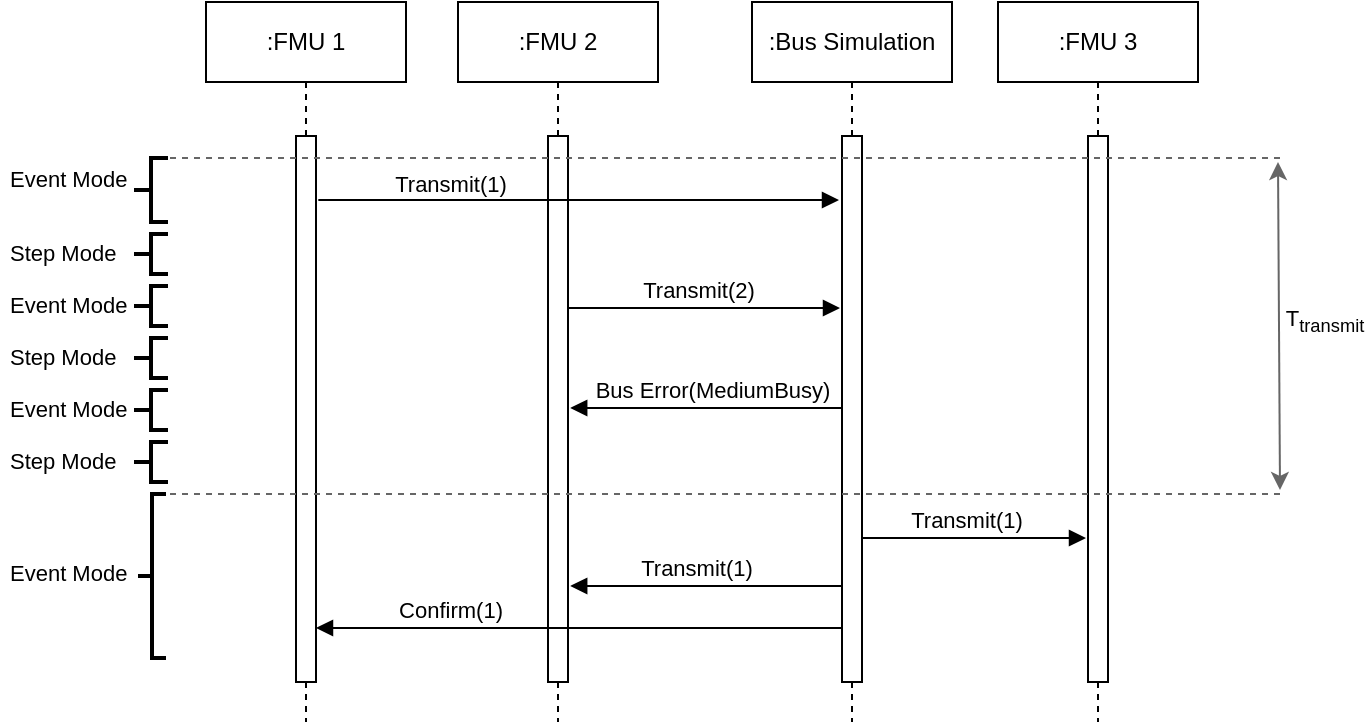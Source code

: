 <mxfile version="26.0.6">
  <diagram name="Page-1" id="jfDPjmeBoqaj9LgaB9-a">
    <mxGraphModel dx="961" dy="202" grid="1" gridSize="10" guides="1" tooltips="1" connect="1" arrows="1" fold="1" page="1" pageScale="1" pageWidth="600" pageHeight="360" background="#ffffff" math="0" shadow="0">
      <root>
        <mxCell id="0" />
        <mxCell id="1" parent="0" />
        <mxCell id="vxsfNnPH6Yml3z-2CLUS-1" value=":FMU 1" style="shape=umlLifeline;perimeter=lifelinePerimeter;whiteSpace=wrap;html=1;container=1;dropTarget=0;collapsible=0;recursiveResize=0;outlineConnect=0;portConstraint=eastwest;newEdgeStyle={&quot;edgeStyle&quot;:&quot;elbowEdgeStyle&quot;,&quot;elbow&quot;:&quot;vertical&quot;,&quot;curved&quot;:0,&quot;rounded&quot;:0};" parent="1" vertex="1">
          <mxGeometry x="13" y="40" width="100" height="360" as="geometry" />
        </mxCell>
        <mxCell id="vxsfNnPH6Yml3z-2CLUS-2" value=":Bus Simulation" style="shape=umlLifeline;perimeter=lifelinePerimeter;whiteSpace=wrap;html=1;container=1;dropTarget=0;collapsible=0;recursiveResize=0;outlineConnect=0;portConstraint=eastwest;newEdgeStyle={&quot;edgeStyle&quot;:&quot;elbowEdgeStyle&quot;,&quot;elbow&quot;:&quot;vertical&quot;,&quot;curved&quot;:0,&quot;rounded&quot;:0};" parent="1" vertex="1">
          <mxGeometry x="286" y="40" width="100" height="360" as="geometry" />
        </mxCell>
        <mxCell id="vxsfNnPH6Yml3z-2CLUS-3" value=":FMU 3" style="shape=umlLifeline;perimeter=lifelinePerimeter;whiteSpace=wrap;html=1;container=1;dropTarget=0;collapsible=0;recursiveResize=0;outlineConnect=0;portConstraint=eastwest;newEdgeStyle={&quot;edgeStyle&quot;:&quot;elbowEdgeStyle&quot;,&quot;elbow&quot;:&quot;vertical&quot;,&quot;curved&quot;:0,&quot;rounded&quot;:0};" parent="1" vertex="1">
          <mxGeometry x="409" y="40" width="100" height="360" as="geometry" />
        </mxCell>
        <mxCell id="vxsfNnPH6Yml3z-2CLUS-5" value="Transmit(1)" style="html=1;verticalAlign=bottom;endArrow=block;edgeStyle=elbowEdgeStyle;elbow=vertical;curved=0;rounded=0;exitX=-0.1;exitY=0.665;exitDx=0;exitDy=0;exitPerimeter=0;" parent="1" edge="1">
          <mxGeometry width="80" relative="1" as="geometry">
            <mxPoint x="333" y="308" as="sourcePoint" />
            <mxPoint x="453" y="308" as="targetPoint" />
            <Array as="points" />
            <mxPoint as="offset" />
          </mxGeometry>
        </mxCell>
        <mxCell id="vxsfNnPH6Yml3z-2CLUS-7" value=":FMU 2" style="shape=umlLifeline;perimeter=lifelinePerimeter;whiteSpace=wrap;html=1;container=1;dropTarget=0;collapsible=0;recursiveResize=0;outlineConnect=0;portConstraint=eastwest;newEdgeStyle={&quot;edgeStyle&quot;:&quot;elbowEdgeStyle&quot;,&quot;elbow&quot;:&quot;vertical&quot;,&quot;curved&quot;:0,&quot;rounded&quot;:0};" parent="1" vertex="1">
          <mxGeometry x="139" y="40" width="100" height="360" as="geometry" />
        </mxCell>
        <mxCell id="vxsfNnPH6Yml3z-2CLUS-8" value="Transmit(2)" style="html=1;verticalAlign=bottom;endArrow=block;edgeStyle=elbowEdgeStyle;elbow=vertical;curved=0;rounded=0;" parent="1" edge="1">
          <mxGeometry width="80" relative="1" as="geometry">
            <mxPoint x="188.667" y="193.0" as="sourcePoint" />
            <mxPoint x="330" y="193" as="targetPoint" />
            <Array as="points">
              <mxPoint x="290" y="193" />
              <mxPoint x="280" y="183" />
              <mxPoint x="300" y="183" />
              <mxPoint x="160" y="183" />
            </Array>
          </mxGeometry>
        </mxCell>
        <mxCell id="vxsfNnPH6Yml3z-2CLUS-9" value="Bus Error(MediumBusy)" style="html=1;verticalAlign=bottom;endArrow=block;edgeStyle=elbowEdgeStyle;elbow=vertical;curved=0;rounded=0;" parent="1" edge="1">
          <mxGeometry x="-0.009" width="80" relative="1" as="geometry">
            <mxPoint x="336" y="243" as="sourcePoint" />
            <mxPoint x="195.1" y="243" as="targetPoint" />
            <Array as="points">
              <mxPoint x="306" y="243" />
              <mxPoint x="296" y="243" />
              <mxPoint x="316" y="313" />
              <mxPoint x="296" y="323" />
              <mxPoint x="176" y="283" />
              <mxPoint x="286" y="293" />
              <mxPoint x="306" y="293" />
              <mxPoint x="276" y="273" />
            </Array>
            <mxPoint as="offset" />
          </mxGeometry>
        </mxCell>
        <mxCell id="vxsfNnPH6Yml3z-2CLUS-10" value="Transmit(1)" style="html=1;verticalAlign=bottom;endArrow=block;edgeStyle=elbowEdgeStyle;elbow=vertical;curved=0;rounded=0;" parent="1" edge="1">
          <mxGeometry x="0.141" width="80" relative="1" as="geometry">
            <mxPoint x="341.5" y="332" as="sourcePoint" />
            <mxPoint x="195.1" y="332" as="targetPoint" />
            <Array as="points">
              <mxPoint x="246" y="332" />
              <mxPoint x="276" y="307" />
              <mxPoint x="276" y="297" />
              <mxPoint x="296" y="287" />
              <mxPoint x="256" y="297" />
            </Array>
            <mxPoint as="offset" />
          </mxGeometry>
        </mxCell>
        <mxCell id="vxsfNnPH6Yml3z-2CLUS-11" value="T&lt;sub&gt;transmit&lt;/sub&gt;" style="endArrow=classic;startArrow=classic;html=1;rounded=0;fillColor=#f5f5f5;strokeColor=#666666;" parent="1" edge="1">
          <mxGeometry x="0.02" y="-23" width="50" height="50" relative="1" as="geometry">
            <mxPoint x="550" y="284" as="sourcePoint" />
            <mxPoint x="549" y="120" as="targetPoint" />
            <mxPoint as="offset" />
          </mxGeometry>
        </mxCell>
        <mxCell id="MJIaXzTx1PwJqy_xtnAn-1" value="" style="points=[];perimeter=orthogonalPerimeter;rounded=0;shadow=0;strokeWidth=1;" vertex="1" parent="1">
          <mxGeometry x="58" y="107" width="10" height="273" as="geometry" />
        </mxCell>
        <mxCell id="MJIaXzTx1PwJqy_xtnAn-2" value="" style="points=[];perimeter=orthogonalPerimeter;rounded=0;shadow=0;strokeWidth=1;" vertex="1" parent="1">
          <mxGeometry x="184" y="107" width="10" height="273" as="geometry" />
        </mxCell>
        <mxCell id="MJIaXzTx1PwJqy_xtnAn-4" value="" style="points=[];perimeter=orthogonalPerimeter;rounded=0;shadow=0;strokeWidth=1;" vertex="1" parent="1">
          <mxGeometry x="454" y="107" width="10" height="273" as="geometry" />
        </mxCell>
        <mxCell id="vxsfNnPH6Yml3z-2CLUS-4" value="Transmit(1)" style="html=1;verticalAlign=bottom;endArrow=block;edgeStyle=elbowEdgeStyle;elbow=vertical;curved=0;rounded=0;" parent="1" edge="1">
          <mxGeometry x="-0.498" y="-1" width="80" relative="1" as="geometry">
            <mxPoint x="69.167" y="139" as="sourcePoint" />
            <mxPoint x="329.5" y="139" as="targetPoint" />
            <Array as="points">
              <mxPoint x="270" y="139" />
              <mxPoint x="290" y="139" />
              <mxPoint x="150" y="139" />
            </Array>
            <mxPoint as="offset" />
          </mxGeometry>
        </mxCell>
        <mxCell id="vxsfNnPH6Yml3z-2CLUS-6" value="Confirm(1)" style="html=1;verticalAlign=bottom;endArrow=block;edgeStyle=elbowEdgeStyle;elbow=vertical;curved=0;rounded=0;" parent="1" edge="1">
          <mxGeometry x="0.498" width="80" relative="1" as="geometry">
            <mxPoint x="334.4" y="353" as="sourcePoint" />
            <mxPoint x="68.0" y="353" as="targetPoint" />
            <Array as="points">
              <mxPoint x="244.9" y="353" />
              <mxPoint x="174.9" y="333" />
              <mxPoint x="284.9" y="343" />
              <mxPoint x="304.9" y="343" />
              <mxPoint x="274.9" y="323" />
            </Array>
            <mxPoint as="offset" />
          </mxGeometry>
        </mxCell>
        <mxCell id="MJIaXzTx1PwJqy_xtnAn-3" value="" style="points=[];perimeter=orthogonalPerimeter;rounded=0;shadow=0;strokeWidth=1;" vertex="1" parent="1">
          <mxGeometry x="331" y="107" width="10" height="273" as="geometry" />
        </mxCell>
        <mxCell id="MJIaXzTx1PwJqy_xtnAn-5" value="" style="strokeWidth=2;html=1;shape=mxgraph.flowchart.annotation_2;align=left;labelPosition=right;pointerEvents=1;fontSize=11;fillColor=none;" vertex="1" parent="1">
          <mxGeometry x="-21" y="286" width="14" height="82" as="geometry" />
        </mxCell>
        <mxCell id="MJIaXzTx1PwJqy_xtnAn-6" value="Event Mode" style="text;align=left;fontStyle=0;verticalAlign=middle;spacingLeft=3;spacingRight=3;strokeColor=none;rotatable=0;points=[[0,0.5],[1,0.5]];portConstraint=eastwest;fontSize=11;fillColor=none;" vertex="1" parent="1">
          <mxGeometry x="-90" y="312" width="80" height="26" as="geometry" />
        </mxCell>
        <mxCell id="MJIaXzTx1PwJqy_xtnAn-7" value="" style="strokeWidth=2;html=1;shape=mxgraph.flowchart.annotation_2;align=left;labelPosition=right;pointerEvents=1;fontSize=11;fillColor=none;" vertex="1" parent="1">
          <mxGeometry x="-23" y="182" width="17" height="20" as="geometry" />
        </mxCell>
        <mxCell id="MJIaXzTx1PwJqy_xtnAn-8" value="Event Mode" style="text;align=left;fontStyle=0;verticalAlign=middle;spacingLeft=3;spacingRight=3;strokeColor=none;rotatable=0;points=[[0,0.5],[1,0.5]];portConstraint=eastwest;fontSize=11;fillColor=none;" vertex="1" parent="1">
          <mxGeometry x="-90" y="178" width="80" height="26" as="geometry" />
        </mxCell>
        <mxCell id="MJIaXzTx1PwJqy_xtnAn-9" value="" style="strokeWidth=2;html=1;shape=mxgraph.flowchart.annotation_2;align=left;labelPosition=right;pointerEvents=1;fontSize=11;fillColor=none;" vertex="1" parent="1">
          <mxGeometry x="-23" y="118" width="17" height="32" as="geometry" />
        </mxCell>
        <mxCell id="MJIaXzTx1PwJqy_xtnAn-10" value="Event Mode" style="text;align=left;fontStyle=0;verticalAlign=middle;spacingLeft=3;spacingRight=3;strokeColor=none;rotatable=0;points=[[0,0.5],[1,0.5]];portConstraint=eastwest;fontSize=11;fillColor=none;" vertex="1" parent="1">
          <mxGeometry x="-90" y="115" width="80" height="26" as="geometry" />
        </mxCell>
        <mxCell id="MJIaXzTx1PwJqy_xtnAn-11" value="" style="group" vertex="1" connectable="0" parent="1">
          <mxGeometry x="-90" y="204" width="84" height="26" as="geometry" />
        </mxCell>
        <mxCell id="MJIaXzTx1PwJqy_xtnAn-12" value="" style="strokeWidth=2;html=1;shape=mxgraph.flowchart.annotation_2;align=left;labelPosition=right;pointerEvents=1;fontSize=11;fillColor=none;" vertex="1" parent="MJIaXzTx1PwJqy_xtnAn-11">
          <mxGeometry x="67" y="4" width="17" height="20" as="geometry" />
        </mxCell>
        <mxCell id="MJIaXzTx1PwJqy_xtnAn-13" value="Step Mode" style="text;align=left;fontStyle=0;verticalAlign=middle;spacingLeft=3;spacingRight=3;strokeColor=none;rotatable=0;points=[[0,0.5],[1,0.5]];portConstraint=eastwest;fontSize=11;fillColor=none;" vertex="1" parent="MJIaXzTx1PwJqy_xtnAn-11">
          <mxGeometry width="80" height="26" as="geometry" />
        </mxCell>
        <mxCell id="MJIaXzTx1PwJqy_xtnAn-14" value="" style="group" vertex="1" connectable="0" parent="1">
          <mxGeometry x="-90" y="152" width="84" height="26" as="geometry" />
        </mxCell>
        <mxCell id="MJIaXzTx1PwJqy_xtnAn-15" value="" style="strokeWidth=2;html=1;shape=mxgraph.flowchart.annotation_2;align=left;labelPosition=right;pointerEvents=1;fontSize=11;fillColor=none;" vertex="1" parent="MJIaXzTx1PwJqy_xtnAn-14">
          <mxGeometry x="67" y="4" width="17" height="20" as="geometry" />
        </mxCell>
        <mxCell id="MJIaXzTx1PwJqy_xtnAn-16" value="Step Mode" style="text;align=left;fontStyle=0;verticalAlign=middle;spacingLeft=3;spacingRight=3;strokeColor=none;rotatable=0;points=[[0,0.5],[1,0.5]];portConstraint=eastwest;fontSize=11;fillColor=none;" vertex="1" parent="MJIaXzTx1PwJqy_xtnAn-14">
          <mxGeometry width="80" height="26" as="geometry" />
        </mxCell>
        <mxCell id="MJIaXzTx1PwJqy_xtnAn-17" value="" style="strokeWidth=2;html=1;shape=mxgraph.flowchart.annotation_2;align=left;labelPosition=right;pointerEvents=1;fontSize=11;fillColor=none;" vertex="1" parent="1">
          <mxGeometry x="-23" y="234" width="17" height="20" as="geometry" />
        </mxCell>
        <mxCell id="MJIaXzTx1PwJqy_xtnAn-18" value="Event Mode" style="text;align=left;fontStyle=0;verticalAlign=middle;spacingLeft=3;spacingRight=3;strokeColor=none;rotatable=0;points=[[0,0.5],[1,0.5]];portConstraint=eastwest;fontSize=11;fillColor=none;" vertex="1" parent="1">
          <mxGeometry x="-90" y="230" width="80" height="26" as="geometry" />
        </mxCell>
        <mxCell id="MJIaXzTx1PwJqy_xtnAn-19" value="" style="group" vertex="1" connectable="0" parent="1">
          <mxGeometry x="-90" y="256" width="84" height="26" as="geometry" />
        </mxCell>
        <mxCell id="MJIaXzTx1PwJqy_xtnAn-20" value="" style="strokeWidth=2;html=1;shape=mxgraph.flowchart.annotation_2;align=left;labelPosition=right;pointerEvents=1;fontSize=11;fillColor=none;" vertex="1" parent="MJIaXzTx1PwJqy_xtnAn-19">
          <mxGeometry x="67" y="4" width="17" height="20" as="geometry" />
        </mxCell>
        <mxCell id="MJIaXzTx1PwJqy_xtnAn-21" value="Step Mode" style="text;align=left;fontStyle=0;verticalAlign=middle;spacingLeft=3;spacingRight=3;strokeColor=none;rotatable=0;points=[[0,0.5],[1,0.5]];portConstraint=eastwest;fontSize=11;fillColor=none;" vertex="1" parent="MJIaXzTx1PwJqy_xtnAn-19">
          <mxGeometry width="80" height="26" as="geometry" />
        </mxCell>
        <mxCell id="vxsfNnPH6Yml3z-2CLUS-12" value="" style="endArrow=none;dashed=1;html=1;rounded=0;fillColor=#f5f5f5;strokeColor=#666666;exitX=1;exitY=0;exitDx=0;exitDy=0;exitPerimeter=0;" parent="1" edge="1">
          <mxGeometry width="50" height="50" relative="1" as="geometry">
            <mxPoint x="-5" y="118" as="sourcePoint" />
            <mxPoint x="550" y="118" as="targetPoint" />
          </mxGeometry>
        </mxCell>
        <mxCell id="MJIaXzTx1PwJqy_xtnAn-24" value="" style="endArrow=none;dashed=1;html=1;rounded=0;fillColor=#f5f5f5;strokeColor=#666666;exitX=1;exitY=0;exitDx=0;exitDy=0;exitPerimeter=0;" edge="1" parent="1">
          <mxGeometry width="50" height="50" relative="1" as="geometry">
            <mxPoint x="-5" y="286" as="sourcePoint" />
            <mxPoint x="550" y="286" as="targetPoint" />
          </mxGeometry>
        </mxCell>
      </root>
    </mxGraphModel>
  </diagram>
</mxfile>
